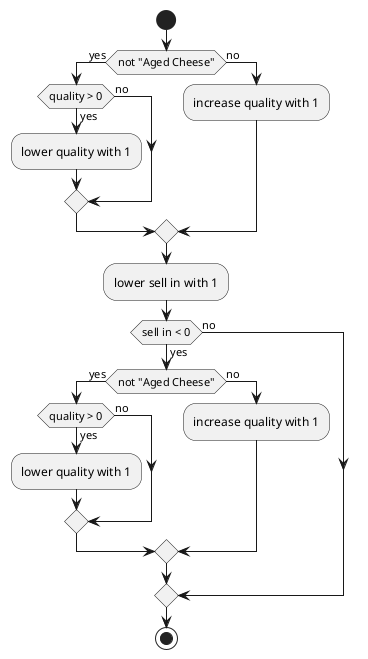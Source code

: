 @startuml

skinparam backgroundColor transparent

start

if (not "Aged Cheese") then (yes)
    if (quality > 0) then (yes)
        :lower quality with 1;
    else (no)
    endif
else (no)
    :increase quality with 1;
endif

:lower sell in with 1;

if (sell in < 0) then (yes)
    if (not "Aged Cheese") then (yes)
        if (quality > 0) then (yes)
            :lower quality with 1;
    else (no)
        endif
    else (no)
        :increase quality with 1;
    endif
else (no)
endif

stop

@enduml
